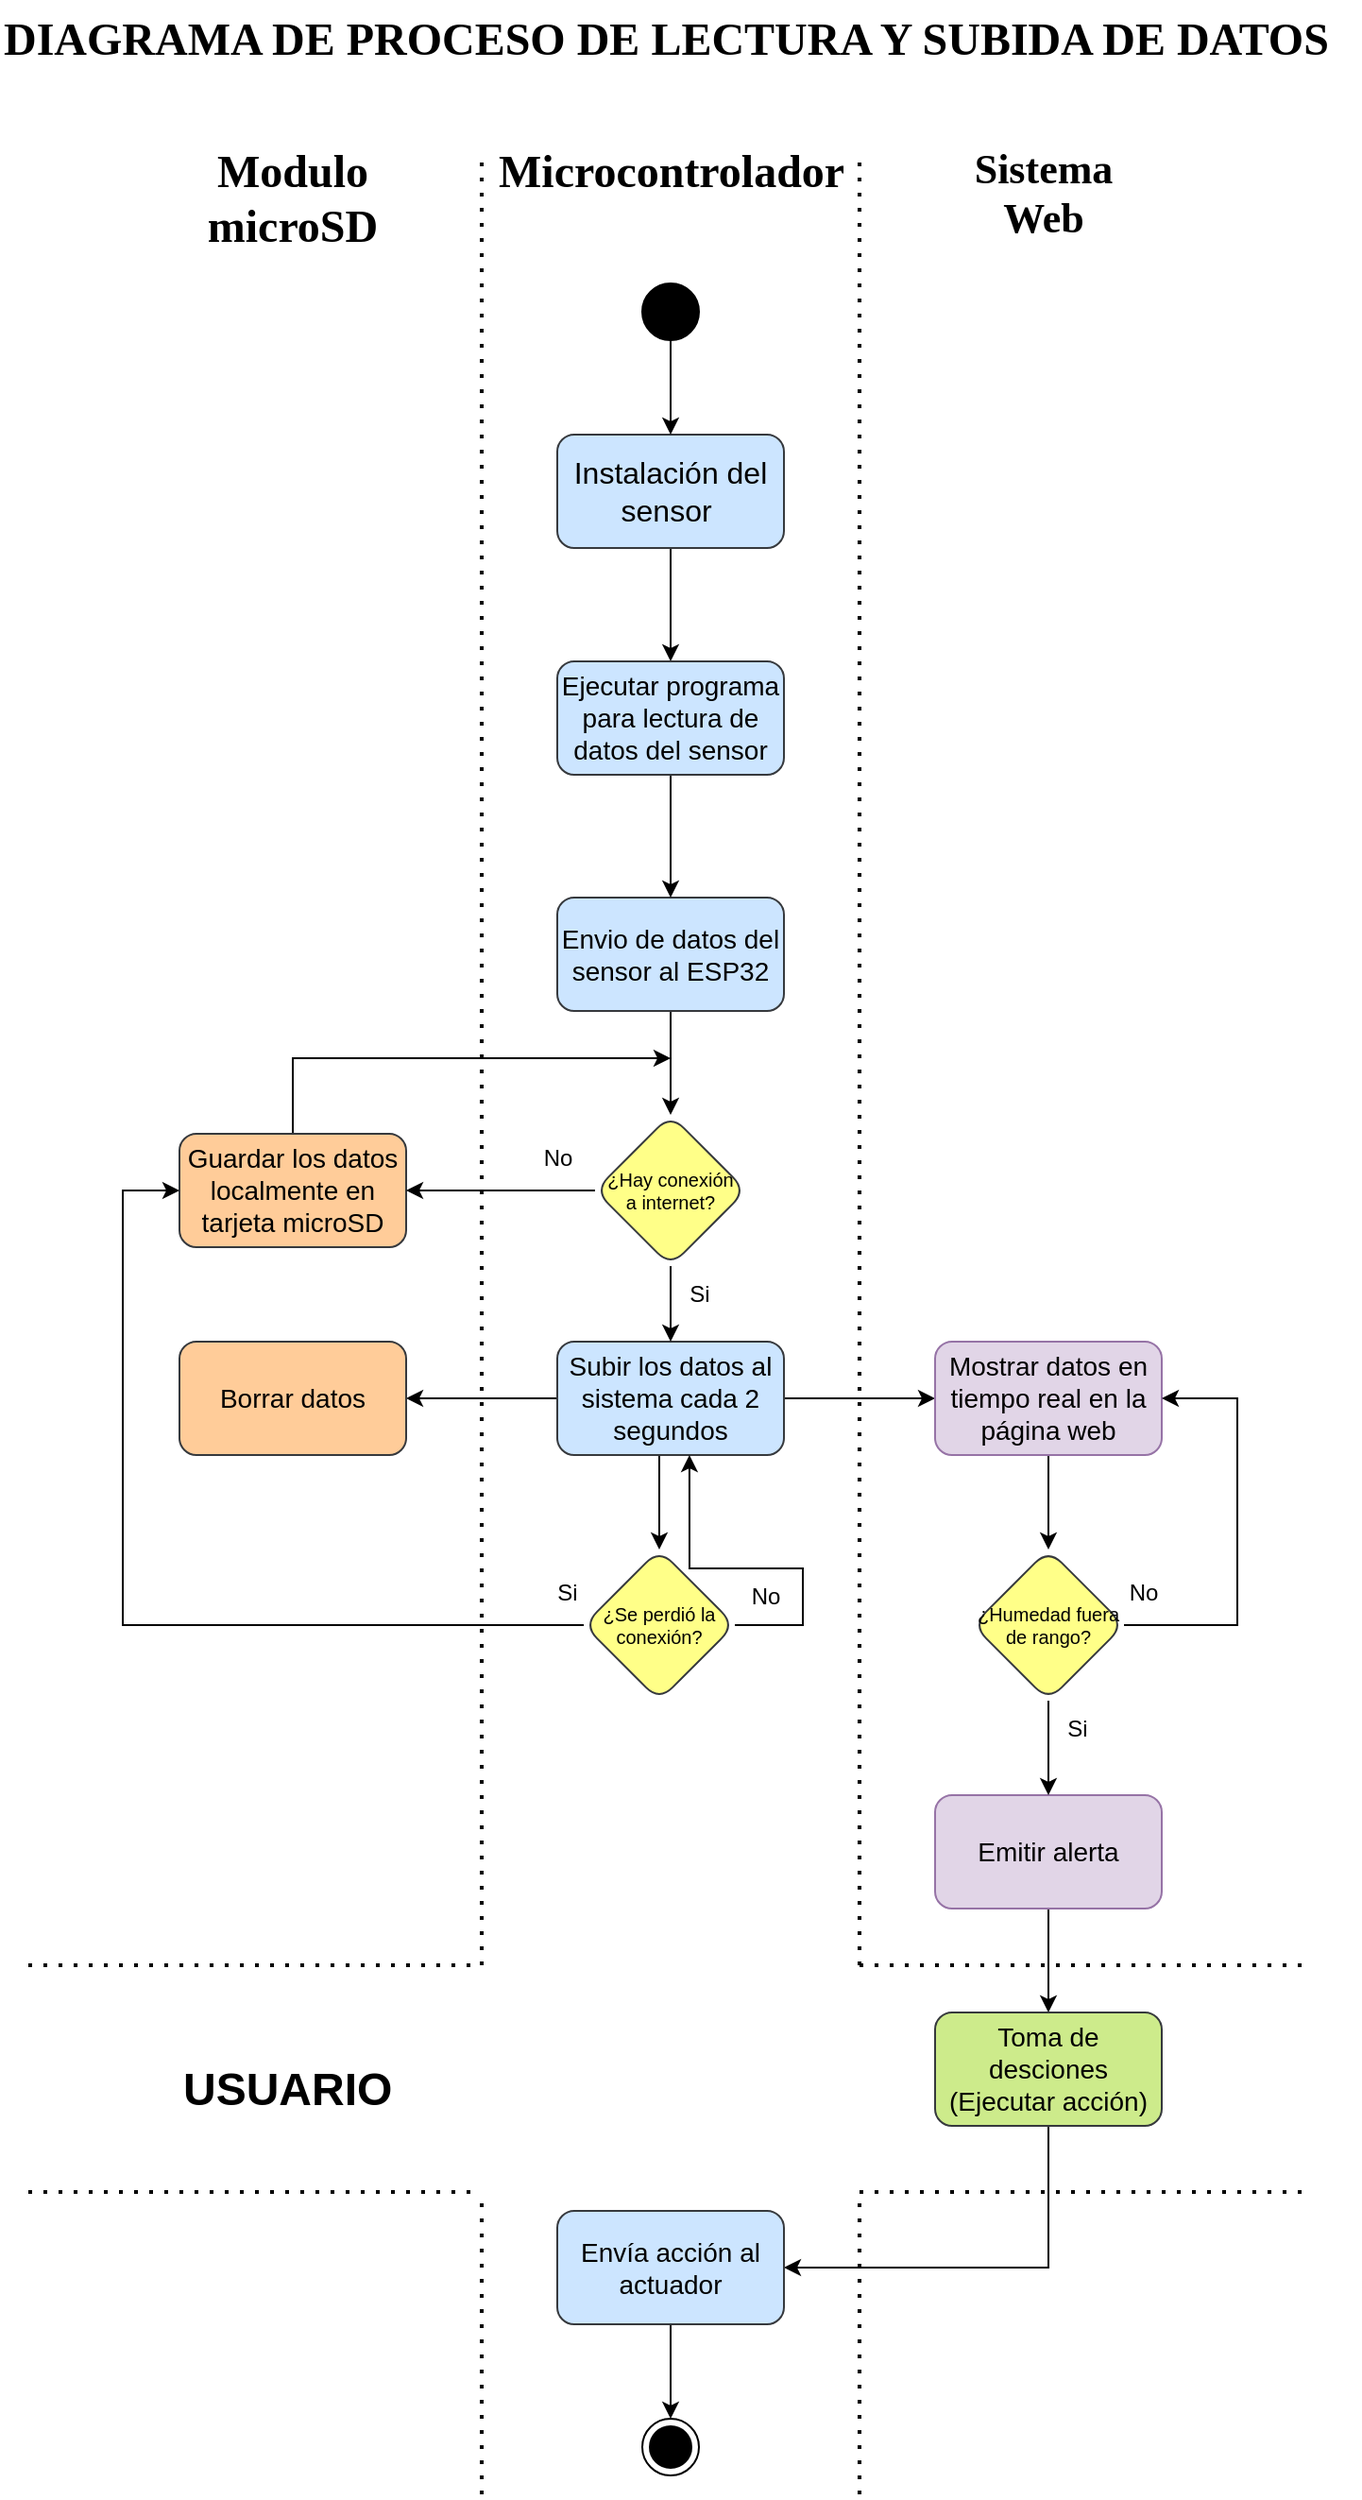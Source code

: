 <mxfile version="24.8.9">
  <diagram id="C5RBs43oDa-KdzZeNtuy" name="Page-1">
    <mxGraphModel dx="1308" dy="552" grid="1" gridSize="10" guides="1" tooltips="1" connect="1" arrows="1" fold="1" page="1" pageScale="1" pageWidth="827" pageHeight="1169" math="0" shadow="0">
      <root>
        <mxCell id="WIyWlLk6GJQsqaUBKTNV-0" />
        <mxCell id="WIyWlLk6GJQsqaUBKTNV-1" parent="WIyWlLk6GJQsqaUBKTNV-0" />
        <mxCell id="mADk4htJNEWKUqydZpql-33" value="" style="edgeStyle=orthogonalEdgeStyle;rounded=0;orthogonalLoop=1;jettySize=auto;html=1;" parent="WIyWlLk6GJQsqaUBKTNV-1" source="mADk4htJNEWKUqydZpql-0" target="mADk4htJNEWKUqydZpql-32" edge="1">
          <mxGeometry relative="1" as="geometry" />
        </mxCell>
        <mxCell id="mADk4htJNEWKUqydZpql-0" value="Instalación del sensor&amp;nbsp;" style="rounded=1;whiteSpace=wrap;html=1;fontSize=16;fillColor=#cce5ff;strokeColor=#36393d;" parent="WIyWlLk6GJQsqaUBKTNV-1" vertex="1">
          <mxGeometry x="360" y="310" width="120" height="60" as="geometry" />
        </mxCell>
        <mxCell id="IyJI2Qk0LGwrjTD9z-D3-30" style="edgeStyle=orthogonalEdgeStyle;rounded=0;orthogonalLoop=1;jettySize=auto;html=1;" parent="WIyWlLk6GJQsqaUBKTNV-1" source="mADk4htJNEWKUqydZpql-6" edge="1">
          <mxGeometry relative="1" as="geometry">
            <mxPoint x="420" y="640" as="targetPoint" />
            <Array as="points">
              <mxPoint x="220" y="640" />
            </Array>
          </mxGeometry>
        </mxCell>
        <mxCell id="mADk4htJNEWKUqydZpql-6" value="Guardar los datos localmente en tarjeta microSD" style="rounded=1;whiteSpace=wrap;html=1;fontSize=14;fillColor=#ffcc99;strokeColor=#36393d;" parent="WIyWlLk6GJQsqaUBKTNV-1" vertex="1">
          <mxGeometry x="160" y="680" width="120" height="60" as="geometry" />
        </mxCell>
        <mxCell id="mADk4htJNEWKUqydZpql-22" value="" style="edgeStyle=orthogonalEdgeStyle;rounded=0;orthogonalLoop=1;jettySize=auto;html=1;" parent="WIyWlLk6GJQsqaUBKTNV-1" source="mADk4htJNEWKUqydZpql-8" target="mADk4htJNEWKUqydZpql-21" edge="1">
          <mxGeometry relative="1" as="geometry" />
        </mxCell>
        <mxCell id="IyJI2Qk0LGwrjTD9z-D3-21" value="" style="edgeStyle=orthogonalEdgeStyle;rounded=0;orthogonalLoop=1;jettySize=auto;html=1;" parent="WIyWlLk6GJQsqaUBKTNV-1" source="mADk4htJNEWKUqydZpql-8" target="IyJI2Qk0LGwrjTD9z-D3-20" edge="1">
          <mxGeometry relative="1" as="geometry" />
        </mxCell>
        <mxCell id="IyJI2Qk0LGwrjTD9z-D3-23" value="" style="edgeStyle=orthogonalEdgeStyle;rounded=0;orthogonalLoop=1;jettySize=auto;html=1;" parent="WIyWlLk6GJQsqaUBKTNV-1" source="mADk4htJNEWKUqydZpql-8" target="IyJI2Qk0LGwrjTD9z-D3-22" edge="1">
          <mxGeometry relative="1" as="geometry">
            <Array as="points">
              <mxPoint x="414" y="860" />
              <mxPoint x="414" y="860" />
            </Array>
          </mxGeometry>
        </mxCell>
        <mxCell id="mADk4htJNEWKUqydZpql-8" value="Subir los datos al sistema cada 2 segundos" style="rounded=1;whiteSpace=wrap;html=1;fontSize=14;fillColor=#cce5ff;strokeColor=#36393d;" parent="WIyWlLk6GJQsqaUBKTNV-1" vertex="1">
          <mxGeometry x="360" y="790" width="120" height="60" as="geometry" />
        </mxCell>
        <mxCell id="mADk4htJNEWKUqydZpql-16" value="No" style="text;html=1;align=center;verticalAlign=middle;resizable=0;points=[];autosize=1;strokeColor=none;fillColor=none;" parent="WIyWlLk6GJQsqaUBKTNV-1" vertex="1">
          <mxGeometry x="340" y="678" width="40" height="30" as="geometry" />
        </mxCell>
        <mxCell id="mADk4htJNEWKUqydZpql-17" value="Si" style="text;html=1;align=center;verticalAlign=middle;resizable=0;points=[];autosize=1;strokeColor=none;fillColor=none;" parent="WIyWlLk6GJQsqaUBKTNV-1" vertex="1">
          <mxGeometry x="420" y="750" width="30" height="30" as="geometry" />
        </mxCell>
        <mxCell id="IyJI2Qk0LGwrjTD9z-D3-1" value="" style="edgeStyle=orthogonalEdgeStyle;rounded=0;orthogonalLoop=1;jettySize=auto;html=1;" parent="WIyWlLk6GJQsqaUBKTNV-1" source="mADk4htJNEWKUqydZpql-21" target="IyJI2Qk0LGwrjTD9z-D3-0" edge="1">
          <mxGeometry relative="1" as="geometry" />
        </mxCell>
        <mxCell id="mADk4htJNEWKUqydZpql-21" value="Mostrar datos en tiempo real en la página web" style="rounded=1;whiteSpace=wrap;html=1;fontSize=14;fillColor=#e1d5e7;strokeColor=#9673a6;" parent="WIyWlLk6GJQsqaUBKTNV-1" vertex="1">
          <mxGeometry x="560" y="790" width="120" height="60" as="geometry" />
        </mxCell>
        <mxCell id="IyJI2Qk0LGwrjTD9z-D3-32" value="" style="edgeStyle=orthogonalEdgeStyle;rounded=0;orthogonalLoop=1;jettySize=auto;html=1;" parent="WIyWlLk6GJQsqaUBKTNV-1" source="mADk4htJNEWKUqydZpql-23" target="IyJI2Qk0LGwrjTD9z-D3-31" edge="1">
          <mxGeometry relative="1" as="geometry" />
        </mxCell>
        <mxCell id="mADk4htJNEWKUqydZpql-23" value="Envio de datos del sensor al ESP32" style="whiteSpace=wrap;html=1;rounded=1;fontSize=14;fillColor=#cce5ff;strokeColor=#36393d;" parent="WIyWlLk6GJQsqaUBKTNV-1" vertex="1">
          <mxGeometry x="360" y="555" width="120" height="60" as="geometry" />
        </mxCell>
        <mxCell id="mADk4htJNEWKUqydZpql-29" style="edgeStyle=orthogonalEdgeStyle;rounded=0;orthogonalLoop=1;jettySize=auto;html=1;entryX=0.5;entryY=0;entryDx=0;entryDy=0;" parent="WIyWlLk6GJQsqaUBKTNV-1" source="mADk4htJNEWKUqydZpql-28" target="mADk4htJNEWKUqydZpql-0" edge="1">
          <mxGeometry relative="1" as="geometry" />
        </mxCell>
        <mxCell id="mADk4htJNEWKUqydZpql-28" value="" style="ellipse;fillColor=strokeColor;html=1;" parent="WIyWlLk6GJQsqaUBKTNV-1" vertex="1">
          <mxGeometry x="405" y="230" width="30" height="30" as="geometry" />
        </mxCell>
        <mxCell id="mADk4htJNEWKUqydZpql-34" style="edgeStyle=orthogonalEdgeStyle;rounded=0;orthogonalLoop=1;jettySize=auto;html=1;entryX=0.5;entryY=0;entryDx=0;entryDy=0;" parent="WIyWlLk6GJQsqaUBKTNV-1" source="mADk4htJNEWKUqydZpql-32" target="mADk4htJNEWKUqydZpql-23" edge="1">
          <mxGeometry relative="1" as="geometry" />
        </mxCell>
        <mxCell id="mADk4htJNEWKUqydZpql-32" value="Ejecutar programa para lectura de datos del sensor" style="whiteSpace=wrap;html=1;rounded=1;fontSize=14;align=center;fillColor=#cce5ff;strokeColor=#36393d;" parent="WIyWlLk6GJQsqaUBKTNV-1" vertex="1">
          <mxGeometry x="360" y="430" width="120" height="60" as="geometry" />
        </mxCell>
        <mxCell id="mADk4htJNEWKUqydZpql-35" value="&lt;h1 style=&quot;margin-top: 0px;&quot;&gt;Modulo microSD&lt;br&gt;&lt;/h1&gt;" style="text;html=1;whiteSpace=wrap;overflow=hidden;rounded=0;fontStyle=0;align=center;fontFamily=Times New Roman;" parent="WIyWlLk6GJQsqaUBKTNV-1" vertex="1">
          <mxGeometry x="155" y="150" width="130" height="60" as="geometry" />
        </mxCell>
        <mxCell id="mADk4htJNEWKUqydZpql-36" value="&lt;h1 style=&quot;margin-top: 0px;&quot;&gt;Microcontrolador&lt;/h1&gt;" style="text;html=1;whiteSpace=wrap;overflow=hidden;rounded=0;align=center;fontFamily=Times New Roman;" parent="WIyWlLk6GJQsqaUBKTNV-1" vertex="1">
          <mxGeometry x="327.5" y="150" width="185" height="40" as="geometry" />
        </mxCell>
        <mxCell id="mADk4htJNEWKUqydZpql-37" value="&lt;h1 style=&quot;margin-top: 0px; font-size: 22px;&quot;&gt;Sistema Web&lt;/h1&gt;" style="text;html=1;whiteSpace=wrap;overflow=hidden;rounded=0;align=center;fontSize=22;fontFamily=Times New Roman;" parent="WIyWlLk6GJQsqaUBKTNV-1" vertex="1">
          <mxGeometry x="570" y="150" width="95" height="60" as="geometry" />
        </mxCell>
        <mxCell id="mADk4htJNEWKUqydZpql-38" value="" style="endArrow=none;dashed=1;html=1;dashPattern=1 3;strokeWidth=2;rounded=0;" parent="WIyWlLk6GJQsqaUBKTNV-1" edge="1">
          <mxGeometry width="50" height="50" relative="1" as="geometry">
            <mxPoint x="320" y="1120" as="sourcePoint" />
            <mxPoint x="320" y="160" as="targetPoint" />
          </mxGeometry>
        </mxCell>
        <mxCell id="mADk4htJNEWKUqydZpql-39" value="" style="endArrow=none;dashed=1;html=1;dashPattern=1 3;strokeWidth=2;rounded=0;" parent="WIyWlLk6GJQsqaUBKTNV-1" edge="1">
          <mxGeometry width="50" height="50" relative="1" as="geometry">
            <mxPoint x="520" y="1120" as="sourcePoint" />
            <mxPoint x="520" y="160" as="targetPoint" />
          </mxGeometry>
        </mxCell>
        <mxCell id="mADk4htJNEWKUqydZpql-41" value="&lt;h1 style=&quot;margin-top: 0px;&quot;&gt;DIAGRAMA DE PROCESO DE LECTURA Y SUBIDA DE DATOS&amp;nbsp;&lt;/h1&gt;" style="text;html=1;whiteSpace=wrap;overflow=hidden;rounded=0;fontStyle=0;align=left;fontFamily=Times New Roman;" parent="WIyWlLk6GJQsqaUBKTNV-1" vertex="1">
          <mxGeometry x="65" y="80" width="720" height="40" as="geometry" />
        </mxCell>
        <mxCell id="IyJI2Qk0LGwrjTD9z-D3-8" value="" style="edgeStyle=orthogonalEdgeStyle;rounded=0;orthogonalLoop=1;jettySize=auto;html=1;" parent="WIyWlLk6GJQsqaUBKTNV-1" source="mADk4htJNEWKUqydZpql-42" target="IyJI2Qk0LGwrjTD9z-D3-7" edge="1">
          <mxGeometry relative="1" as="geometry" />
        </mxCell>
        <mxCell id="mADk4htJNEWKUqydZpql-42" value="Emitir alerta" style="whiteSpace=wrap;html=1;fontSize=14;fillColor=#e1d5e7;strokeColor=#9673a6;rounded=1;" parent="WIyWlLk6GJQsqaUBKTNV-1" vertex="1">
          <mxGeometry x="560" y="1030" width="120" height="60" as="geometry" />
        </mxCell>
        <mxCell id="IyJI2Qk0LGwrjTD9z-D3-4" style="edgeStyle=orthogonalEdgeStyle;rounded=0;orthogonalLoop=1;jettySize=auto;html=1;entryX=0.5;entryY=0;entryDx=0;entryDy=0;" parent="WIyWlLk6GJQsqaUBKTNV-1" source="IyJI2Qk0LGwrjTD9z-D3-0" target="mADk4htJNEWKUqydZpql-42" edge="1">
          <mxGeometry relative="1" as="geometry" />
        </mxCell>
        <mxCell id="IyJI2Qk0LGwrjTD9z-D3-5" style="edgeStyle=orthogonalEdgeStyle;rounded=0;orthogonalLoop=1;jettySize=auto;html=1;entryX=1;entryY=0.5;entryDx=0;entryDy=0;" parent="WIyWlLk6GJQsqaUBKTNV-1" source="IyJI2Qk0LGwrjTD9z-D3-0" target="mADk4htJNEWKUqydZpql-21" edge="1">
          <mxGeometry relative="1" as="geometry">
            <Array as="points">
              <mxPoint x="720" y="940" />
              <mxPoint x="720" y="820" />
            </Array>
          </mxGeometry>
        </mxCell>
        <mxCell id="IyJI2Qk0LGwrjTD9z-D3-0" value="&lt;font style=&quot;font-size: 10px;&quot;&gt;¿Humedad fuera de rango?&lt;/font&gt;" style="rhombus;whiteSpace=wrap;html=1;fontSize=10;fillColor=#ffff88;strokeColor=#36393d;rounded=1;" parent="WIyWlLk6GJQsqaUBKTNV-1" vertex="1">
          <mxGeometry x="580" y="900" width="80" height="80" as="geometry" />
        </mxCell>
        <mxCell id="IyJI2Qk0LGwrjTD9z-D3-3" value="Si" style="text;html=1;align=center;verticalAlign=middle;resizable=0;points=[];autosize=1;strokeColor=none;fillColor=none;" parent="WIyWlLk6GJQsqaUBKTNV-1" vertex="1">
          <mxGeometry x="620" y="980" width="30" height="30" as="geometry" />
        </mxCell>
        <mxCell id="IyJI2Qk0LGwrjTD9z-D3-6" value="No" style="text;html=1;align=center;verticalAlign=middle;resizable=0;points=[];autosize=1;strokeColor=none;fillColor=none;" parent="WIyWlLk6GJQsqaUBKTNV-1" vertex="1">
          <mxGeometry x="650" y="908" width="40" height="30" as="geometry" />
        </mxCell>
        <mxCell id="IyJI2Qk0LGwrjTD9z-D3-35" style="edgeStyle=orthogonalEdgeStyle;rounded=0;orthogonalLoop=1;jettySize=auto;html=1;entryX=1;entryY=0.5;entryDx=0;entryDy=0;" parent="WIyWlLk6GJQsqaUBKTNV-1" source="IyJI2Qk0LGwrjTD9z-D3-7" target="IyJI2Qk0LGwrjTD9z-D3-15" edge="1">
          <mxGeometry relative="1" as="geometry">
            <Array as="points">
              <mxPoint x="620" y="1280" />
            </Array>
          </mxGeometry>
        </mxCell>
        <mxCell id="IyJI2Qk0LGwrjTD9z-D3-7" value="Toma de desciones (Ejecutar acción)" style="whiteSpace=wrap;html=1;fontSize=14;rounded=1;fillColor=#cdeb8b;strokeColor=#36393d;" parent="WIyWlLk6GJQsqaUBKTNV-1" vertex="1">
          <mxGeometry x="560" y="1145" width="120" height="60" as="geometry" />
        </mxCell>
        <mxCell id="IyJI2Qk0LGwrjTD9z-D3-10" value="" style="endArrow=none;dashed=1;html=1;dashPattern=1 3;strokeWidth=2;rounded=0;" parent="WIyWlLk6GJQsqaUBKTNV-1" edge="1">
          <mxGeometry width="50" height="50" relative="1" as="geometry">
            <mxPoint x="80" y="1120" as="sourcePoint" />
            <mxPoint x="320" y="1120" as="targetPoint" />
          </mxGeometry>
        </mxCell>
        <mxCell id="IyJI2Qk0LGwrjTD9z-D3-11" value="&lt;h1 style=&quot;margin-top: 0px;&quot;&gt;USUARIO&amp;nbsp;&lt;br&gt;&lt;/h1&gt;" style="text;html=1;whiteSpace=wrap;overflow=hidden;rounded=0;" parent="WIyWlLk6GJQsqaUBKTNV-1" vertex="1">
          <mxGeometry x="160" y="1165" width="290" height="40" as="geometry" />
        </mxCell>
        <mxCell id="IyJI2Qk0LGwrjTD9z-D3-12" value="" style="endArrow=none;dashed=1;html=1;dashPattern=1 3;strokeWidth=2;rounded=0;" parent="WIyWlLk6GJQsqaUBKTNV-1" edge="1">
          <mxGeometry width="50" height="50" relative="1" as="geometry">
            <mxPoint x="80" y="1240" as="sourcePoint" />
            <mxPoint x="320" y="1240" as="targetPoint" />
          </mxGeometry>
        </mxCell>
        <mxCell id="IyJI2Qk0LGwrjTD9z-D3-40" style="edgeStyle=orthogonalEdgeStyle;rounded=0;orthogonalLoop=1;jettySize=auto;html=1;entryX=0.5;entryY=0;entryDx=0;entryDy=0;" parent="WIyWlLk6GJQsqaUBKTNV-1" source="IyJI2Qk0LGwrjTD9z-D3-15" target="IyJI2Qk0LGwrjTD9z-D3-39" edge="1">
          <mxGeometry relative="1" as="geometry" />
        </mxCell>
        <mxCell id="IyJI2Qk0LGwrjTD9z-D3-15" value="Envía acción al actuador" style="whiteSpace=wrap;html=1;fontSize=14;fillColor=#cce5ff;strokeColor=#36393d;rounded=1;" parent="WIyWlLk6GJQsqaUBKTNV-1" vertex="1">
          <mxGeometry x="360" y="1250" width="120" height="60" as="geometry" />
        </mxCell>
        <mxCell id="IyJI2Qk0LGwrjTD9z-D3-17" value="" style="endArrow=none;dashed=1;html=1;dashPattern=1 3;strokeWidth=2;rounded=0;" parent="WIyWlLk6GJQsqaUBKTNV-1" edge="1">
          <mxGeometry width="50" height="50" relative="1" as="geometry">
            <mxPoint x="520" y="1240" as="sourcePoint" />
            <mxPoint x="760" y="1240" as="targetPoint" />
          </mxGeometry>
        </mxCell>
        <mxCell id="IyJI2Qk0LGwrjTD9z-D3-18" value="" style="endArrow=none;dashed=1;html=1;dashPattern=1 3;strokeWidth=2;rounded=0;" parent="WIyWlLk6GJQsqaUBKTNV-1" edge="1">
          <mxGeometry width="50" height="50" relative="1" as="geometry">
            <mxPoint x="520" y="1120" as="sourcePoint" />
            <mxPoint x="760" y="1120" as="targetPoint" />
          </mxGeometry>
        </mxCell>
        <mxCell id="IyJI2Qk0LGwrjTD9z-D3-20" value="Borrar datos" style="whiteSpace=wrap;html=1;fontSize=14;fillColor=#ffcc99;strokeColor=#36393d;rounded=1;" parent="WIyWlLk6GJQsqaUBKTNV-1" vertex="1">
          <mxGeometry x="160" y="790" width="120" height="60" as="geometry" />
        </mxCell>
        <mxCell id="IyJI2Qk0LGwrjTD9z-D3-27" style="edgeStyle=orthogonalEdgeStyle;rounded=0;orthogonalLoop=1;jettySize=auto;html=1;entryX=0;entryY=0.5;entryDx=0;entryDy=0;" parent="WIyWlLk6GJQsqaUBKTNV-1" source="IyJI2Qk0LGwrjTD9z-D3-22" target="mADk4htJNEWKUqydZpql-6" edge="1">
          <mxGeometry relative="1" as="geometry">
            <Array as="points">
              <mxPoint x="130" y="940" />
              <mxPoint x="130" y="710" />
            </Array>
          </mxGeometry>
        </mxCell>
        <mxCell id="IyJI2Qk0LGwrjTD9z-D3-22" value="¿Se perdió la conexión?" style="rhombus;whiteSpace=wrap;html=1;fontSize=10;fillColor=#ffff88;strokeColor=#36393d;rounded=1;" parent="WIyWlLk6GJQsqaUBKTNV-1" vertex="1">
          <mxGeometry x="374" y="900" width="80" height="80" as="geometry" />
        </mxCell>
        <mxCell id="IyJI2Qk0LGwrjTD9z-D3-25" style="edgeStyle=orthogonalEdgeStyle;rounded=0;orthogonalLoop=1;jettySize=auto;html=1;entryX=0.583;entryY=1;entryDx=0;entryDy=0;entryPerimeter=0;exitX=1;exitY=0.5;exitDx=0;exitDy=0;" parent="WIyWlLk6GJQsqaUBKTNV-1" source="IyJI2Qk0LGwrjTD9z-D3-22" target="mADk4htJNEWKUqydZpql-8" edge="1">
          <mxGeometry relative="1" as="geometry">
            <mxPoint x="460" y="940" as="sourcePoint" />
            <mxPoint x="440" y="860" as="targetPoint" />
            <Array as="points">
              <mxPoint x="490" y="940" />
              <mxPoint x="490" y="910" />
              <mxPoint x="430" y="910" />
            </Array>
          </mxGeometry>
        </mxCell>
        <mxCell id="IyJI2Qk0LGwrjTD9z-D3-26" value="No" style="text;html=1;align=center;verticalAlign=middle;resizable=0;points=[];autosize=1;strokeColor=none;fillColor=none;" parent="WIyWlLk6GJQsqaUBKTNV-1" vertex="1">
          <mxGeometry x="450" y="910" width="40" height="30" as="geometry" />
        </mxCell>
        <mxCell id="IyJI2Qk0LGwrjTD9z-D3-28" value="Si" style="text;html=1;align=center;verticalAlign=middle;resizable=0;points=[];autosize=1;strokeColor=none;fillColor=none;" parent="WIyWlLk6GJQsqaUBKTNV-1" vertex="1">
          <mxGeometry x="350" y="908" width="30" height="30" as="geometry" />
        </mxCell>
        <mxCell id="IyJI2Qk0LGwrjTD9z-D3-33" style="edgeStyle=orthogonalEdgeStyle;rounded=0;orthogonalLoop=1;jettySize=auto;html=1;entryX=1;entryY=0.5;entryDx=0;entryDy=0;" parent="WIyWlLk6GJQsqaUBKTNV-1" source="IyJI2Qk0LGwrjTD9z-D3-31" target="mADk4htJNEWKUqydZpql-6" edge="1">
          <mxGeometry relative="1" as="geometry" />
        </mxCell>
        <mxCell id="IyJI2Qk0LGwrjTD9z-D3-34" style="edgeStyle=orthogonalEdgeStyle;rounded=0;orthogonalLoop=1;jettySize=auto;html=1;entryX=0.5;entryY=0;entryDx=0;entryDy=0;" parent="WIyWlLk6GJQsqaUBKTNV-1" source="IyJI2Qk0LGwrjTD9z-D3-31" target="mADk4htJNEWKUqydZpql-8" edge="1">
          <mxGeometry relative="1" as="geometry" />
        </mxCell>
        <mxCell id="IyJI2Qk0LGwrjTD9z-D3-31" value="¿Hay conexión&lt;div&gt;a internet?&lt;/div&gt;" style="rhombus;whiteSpace=wrap;html=1;fontSize=10;fillColor=#ffff88;strokeColor=#36393d;rounded=1;" parent="WIyWlLk6GJQsqaUBKTNV-1" vertex="1">
          <mxGeometry x="380" y="670" width="80" height="80" as="geometry" />
        </mxCell>
        <mxCell id="IyJI2Qk0LGwrjTD9z-D3-39" value="" style="ellipse;html=1;shape=endState;fillColor=strokeColor;" parent="WIyWlLk6GJQsqaUBKTNV-1" vertex="1">
          <mxGeometry x="405" y="1360" width="30" height="30" as="geometry" />
        </mxCell>
        <mxCell id="IyJI2Qk0LGwrjTD9z-D3-43" value="" style="endArrow=none;dashed=1;html=1;dashPattern=1 3;strokeWidth=2;rounded=0;" parent="WIyWlLk6GJQsqaUBKTNV-1" edge="1">
          <mxGeometry width="50" height="50" relative="1" as="geometry">
            <mxPoint x="320" y="1400" as="sourcePoint" />
            <mxPoint x="320" y="1240" as="targetPoint" />
          </mxGeometry>
        </mxCell>
        <mxCell id="IyJI2Qk0LGwrjTD9z-D3-44" value="" style="endArrow=none;dashed=1;html=1;dashPattern=1 3;strokeWidth=2;rounded=0;" parent="WIyWlLk6GJQsqaUBKTNV-1" edge="1">
          <mxGeometry width="50" height="50" relative="1" as="geometry">
            <mxPoint x="520" y="1400" as="sourcePoint" />
            <mxPoint x="520" y="1240" as="targetPoint" />
          </mxGeometry>
        </mxCell>
      </root>
    </mxGraphModel>
  </diagram>
</mxfile>
